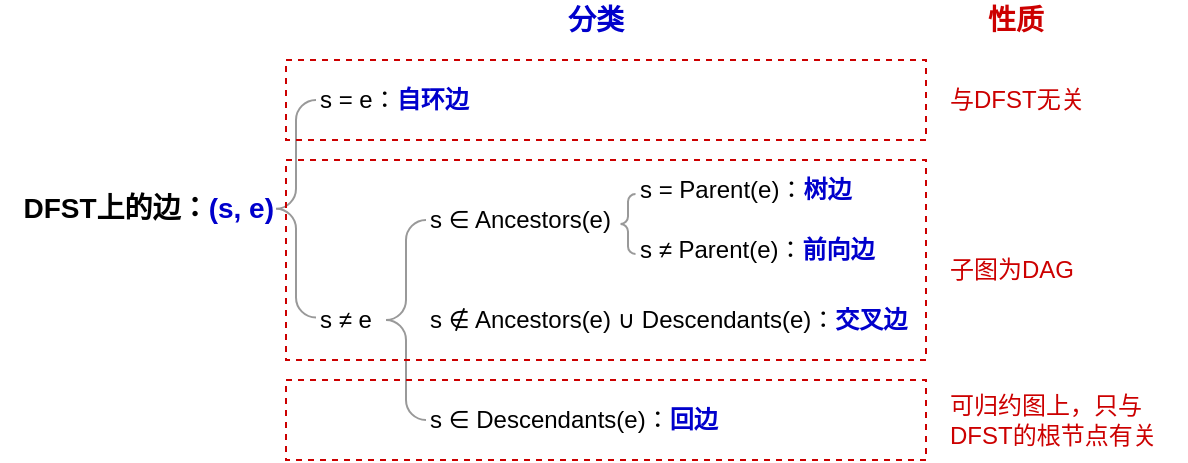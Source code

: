 <mxfile version="15.4.0" type="device"><diagram id="STQEYrbRO3WlNJIRnkj-" name="Page-1"><mxGraphModel dx="630" dy="468" grid="1" gridSize="10" guides="1" tooltips="1" connect="1" arrows="1" fold="1" page="1" pageScale="1" pageWidth="850" pageHeight="1100" math="0" shadow="0"><root><mxCell id="0"/><mxCell id="1" parent="0"/><mxCell id="jn4aQiHpjhXMCc8mtiMu-1" value="&lt;div style=&quot;font-size: 14px&quot; align=&quot;right&quot;&gt;&lt;b&gt;&lt;font style=&quot;font-size: 14px&quot;&gt;DFST上的边：&lt;font style=&quot;font-size: 14px&quot; color=&quot;#0000CC&quot;&gt;(s, e)&lt;/font&gt;&lt;/font&gt;&lt;/b&gt;&lt;/div&gt;" style="text;html=1;strokeColor=none;fillColor=none;align=right;verticalAlign=middle;whiteSpace=wrap;rounded=0;hachureGap=4;pointerEvents=0;" parent="1" vertex="1"><mxGeometry x="237.5" y="374.38" width="137.5" height="20" as="geometry"/></mxCell><mxCell id="jn4aQiHpjhXMCc8mtiMu-2" value="" style="labelPosition=right;align=left;strokeWidth=1;shape=mxgraph.mockup.markup.curlyBrace;html=1;shadow=0;dashed=0;strokeColor=#999999;direction=north;hachureGap=4;pointerEvents=0;" parent="1" vertex="1"><mxGeometry x="375" y="330" width="20" height="108.75" as="geometry"/></mxCell><mxCell id="jn4aQiHpjhXMCc8mtiMu-7" value="&lt;div align=&quot;left&quot;&gt;s ≠ e&lt;/div&gt;" style="text;html=1;strokeColor=none;fillColor=none;align=left;verticalAlign=middle;whiteSpace=wrap;rounded=0;hachureGap=4;pointerEvents=0;" parent="1" vertex="1"><mxGeometry x="395" y="430" width="35" height="20" as="geometry"/></mxCell><mxCell id="jn4aQiHpjhXMCc8mtiMu-9" value="" style="labelPosition=right;align=left;strokeWidth=1;shape=mxgraph.mockup.markup.curlyBrace;html=1;shadow=0;dashed=0;strokeColor=#999999;direction=north;hachureGap=4;pointerEvents=0;fillColor=default;" parent="1" vertex="1"><mxGeometry x="430" y="390" width="20" height="100" as="geometry"/></mxCell><mxCell id="jn4aQiHpjhXMCc8mtiMu-14" value="&lt;div align=&quot;left&quot;&gt;s ∈ Ancestors(e)&lt;/div&gt;" style="text;html=1;strokeColor=none;fillColor=none;align=left;verticalAlign=middle;whiteSpace=wrap;rounded=0;hachureGap=4;pointerEvents=0;" parent="1" vertex="1"><mxGeometry x="450" y="380" width="100" height="20" as="geometry"/></mxCell><mxCell id="jn4aQiHpjhXMCc8mtiMu-15" value="&lt;div align=&quot;left&quot;&gt;s ∈ Descendants(e)：&lt;font color=&quot;#0000CC&quot;&gt;&lt;b&gt;回边&lt;/b&gt;&lt;/font&gt;&lt;/div&gt;" style="text;html=1;strokeColor=none;fillColor=none;align=left;verticalAlign=middle;whiteSpace=wrap;rounded=0;hachureGap=4;pointerEvents=0;" parent="1" vertex="1"><mxGeometry x="450" y="480" width="170" height="20" as="geometry"/></mxCell><mxCell id="jn4aQiHpjhXMCc8mtiMu-16" value="&lt;div align=&quot;left&quot;&gt;s ∉ Ancestors(e) ∪ Descendants(e)：&lt;font color=&quot;#0000CC&quot;&gt;&lt;b&gt;交叉边&lt;/b&gt;&lt;/font&gt;&lt;/div&gt;" style="text;html=1;strokeColor=none;fillColor=none;align=left;verticalAlign=middle;whiteSpace=wrap;rounded=0;hachureGap=4;pointerEvents=0;" parent="1" vertex="1"><mxGeometry x="450" y="430" width="250" height="20" as="geometry"/></mxCell><mxCell id="jn4aQiHpjhXMCc8mtiMu-28" value="" style="rounded=0;whiteSpace=wrap;html=1;hachureGap=4;pointerEvents=0;fillColor=none;dashed=1;strokeColor=#CC0000;" parent="1" vertex="1"><mxGeometry x="380" y="360" width="320" height="100" as="geometry"/></mxCell><mxCell id="jn4aQiHpjhXMCc8mtiMu-29" value="" style="rounded=0;whiteSpace=wrap;html=1;hachureGap=4;pointerEvents=0;fillColor=none;dashed=1;strokeColor=#CC0000;" parent="1" vertex="1"><mxGeometry x="380" y="470" width="320" height="40" as="geometry"/></mxCell><mxCell id="jn4aQiHpjhXMCc8mtiMu-31" value="" style="rounded=0;whiteSpace=wrap;html=1;hachureGap=4;pointerEvents=0;fillColor=none;dashed=1;strokeColor=#CC0000;" parent="1" vertex="1"><mxGeometry x="380" y="310" width="320" height="40" as="geometry"/></mxCell><mxCell id="jn4aQiHpjhXMCc8mtiMu-33" value="&lt;div align=&quot;left&quot;&gt;&lt;font color=&quot;#CC0000&quot;&gt;与DFST无关&lt;/font&gt;&lt;/div&gt;" style="text;html=1;strokeColor=none;fillColor=none;align=left;verticalAlign=middle;whiteSpace=wrap;rounded=0;dashed=1;hachureGap=4;pointerEvents=0;" parent="1" vertex="1"><mxGeometry x="710" y="320" width="70" height="20" as="geometry"/></mxCell><mxCell id="jn4aQiHpjhXMCc8mtiMu-34" value="&lt;div align=&quot;left&quot;&gt;&lt;font color=&quot;#CC0000&quot;&gt;子图为DAG&lt;/font&gt;&lt;br&gt;&lt;/div&gt;" style="text;html=1;strokeColor=none;fillColor=none;align=left;verticalAlign=middle;whiteSpace=wrap;rounded=0;dashed=1;hachureGap=4;pointerEvents=0;" parent="1" vertex="1"><mxGeometry x="710" y="405" width="70" height="20" as="geometry"/></mxCell><mxCell id="jn4aQiHpjhXMCc8mtiMu-35" value="&lt;div align=&quot;left&quot;&gt;&lt;font color=&quot;#CC0000&quot;&gt;可归约图上，只与DFST的根节点有关&lt;/font&gt;&lt;/div&gt;" style="text;html=1;strokeColor=none;fillColor=none;align=left;verticalAlign=middle;whiteSpace=wrap;rounded=0;dashed=1;hachureGap=4;pointerEvents=0;" parent="1" vertex="1"><mxGeometry x="710" y="475" width="120" height="30" as="geometry"/></mxCell><mxCell id="jn4aQiHpjhXMCc8mtiMu-39" value="&lt;font style=&quot;font-size: 14px&quot;&gt;&lt;b&gt;&lt;font color=&quot;#0000CC&quot;&gt;分类&lt;/font&gt;&lt;/b&gt;&lt;/font&gt;" style="text;html=1;strokeColor=none;fillColor=none;align=center;verticalAlign=middle;whiteSpace=wrap;rounded=0;dashed=1;hachureGap=4;pointerEvents=0;" parent="1" vertex="1"><mxGeometry x="505" y="280" width="60" height="20" as="geometry"/></mxCell><mxCell id="jn4aQiHpjhXMCc8mtiMu-42" value="&lt;font style=&quot;font-size: 14px&quot;&gt;&lt;b&gt;&lt;font color=&quot;#CC0000&quot;&gt;性质&lt;/font&gt;&lt;/b&gt;&lt;/font&gt;" style="text;html=1;strokeColor=none;fillColor=none;align=center;verticalAlign=middle;whiteSpace=wrap;rounded=0;dashed=1;hachureGap=4;pointerEvents=0;" parent="1" vertex="1"><mxGeometry x="720" y="280" width="50" height="20" as="geometry"/></mxCell><mxCell id="enYLTEw53sehymYx7b3J-3" value="&lt;div align=&quot;left&quot;&gt;s = e：&lt;font color=&quot;#0000CC&quot;&gt;&lt;b&gt;自环边&lt;/b&gt;&lt;/font&gt;&lt;/div&gt;" style="text;html=1;strokeColor=none;fillColor=none;align=left;verticalAlign=middle;whiteSpace=wrap;rounded=0;hachureGap=4;pointerEvents=0;" parent="1" vertex="1"><mxGeometry x="395" y="320" width="85" height="20" as="geometry"/></mxCell><mxCell id="enYLTEw53sehymYx7b3J-7" value="" style="group" parent="1" vertex="1" connectable="0"><mxGeometry x="541" y="365" width="144" height="50" as="geometry"/></mxCell><mxCell id="jn4aQiHpjhXMCc8mtiMu-6" value="&lt;div align=&quot;left&quot;&gt;&lt;/div&gt;s ≠&amp;nbsp;Parent(e)：&lt;font color=&quot;#0000cc&quot;&gt;&lt;b&gt;前向&lt;/b&gt;&lt;b&gt;边&lt;/b&gt;&lt;/font&gt;" style="text;html=1;strokeColor=none;fillColor=none;align=left;verticalAlign=middle;whiteSpace=wrap;rounded=0;hachureGap=4;pointerEvents=0;" parent="enYLTEw53sehymYx7b3J-7" vertex="1"><mxGeometry x="14" y="30" width="130" height="20" as="geometry"/></mxCell><mxCell id="enYLTEw53sehymYx7b3J-2" value="" style="labelPosition=right;align=left;strokeWidth=1;shape=mxgraph.mockup.markup.curlyBrace;html=1;shadow=0;dashed=0;strokeColor=#999999;direction=north;hachureGap=4;pointerEvents=0;fillColor=default;" parent="enYLTEw53sehymYx7b3J-7" vertex="1"><mxGeometry y="12" width="20" height="30" as="geometry"/></mxCell><mxCell id="enYLTEw53sehymYx7b3J-5" value="&lt;div align=&quot;left&quot;&gt;s = Parent(e)：&lt;b&gt;&lt;font color=&quot;#0000cc&quot;&gt;树边&lt;/font&gt;&lt;/b&gt;&lt;/div&gt;" style="text;html=1;strokeColor=none;fillColor=none;align=left;verticalAlign=middle;whiteSpace=wrap;rounded=0;hachureGap=4;pointerEvents=0;" parent="enYLTEw53sehymYx7b3J-7" vertex="1"><mxGeometry x="14" width="120" height="20" as="geometry"/></mxCell></root></mxGraphModel></diagram></mxfile>